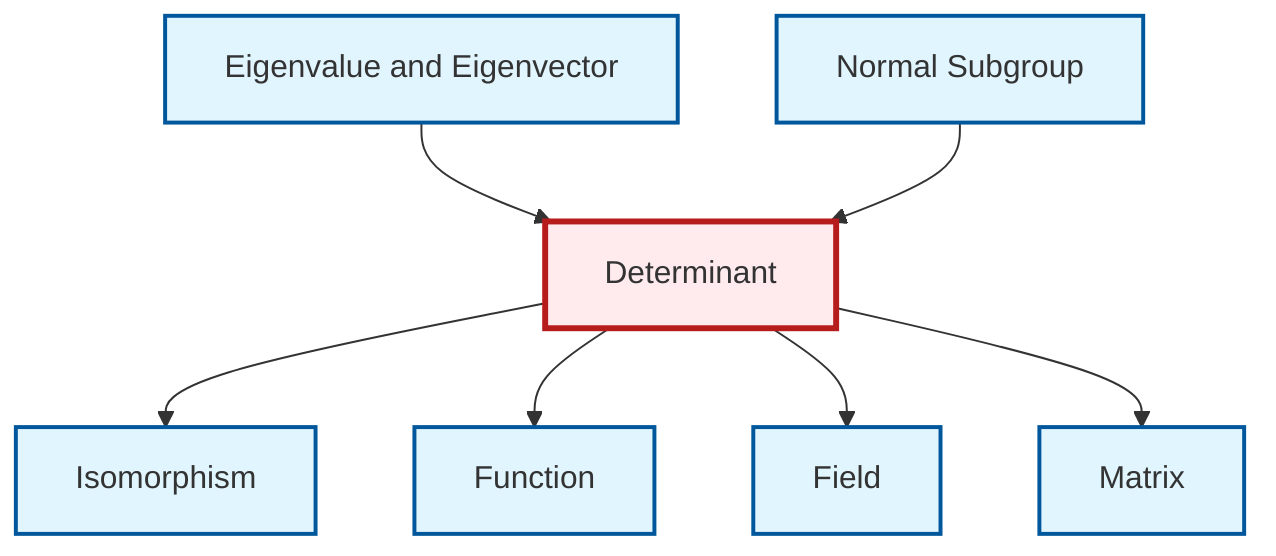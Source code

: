 graph TD
    classDef definition fill:#e1f5fe,stroke:#01579b,stroke-width:2px
    classDef theorem fill:#f3e5f5,stroke:#4a148c,stroke-width:2px
    classDef axiom fill:#fff3e0,stroke:#e65100,stroke-width:2px
    classDef example fill:#e8f5e9,stroke:#1b5e20,stroke-width:2px
    classDef current fill:#ffebee,stroke:#b71c1c,stroke-width:3px
    def-matrix["Matrix"]:::definition
    def-field["Field"]:::definition
    def-determinant["Determinant"]:::definition
    def-function["Function"]:::definition
    def-normal-subgroup["Normal Subgroup"]:::definition
    def-eigenvalue-eigenvector["Eigenvalue and Eigenvector"]:::definition
    def-isomorphism["Isomorphism"]:::definition
    def-eigenvalue-eigenvector --> def-determinant
    def-normal-subgroup --> def-determinant
    def-determinant --> def-isomorphism
    def-determinant --> def-function
    def-determinant --> def-field
    def-determinant --> def-matrix
    class def-determinant current